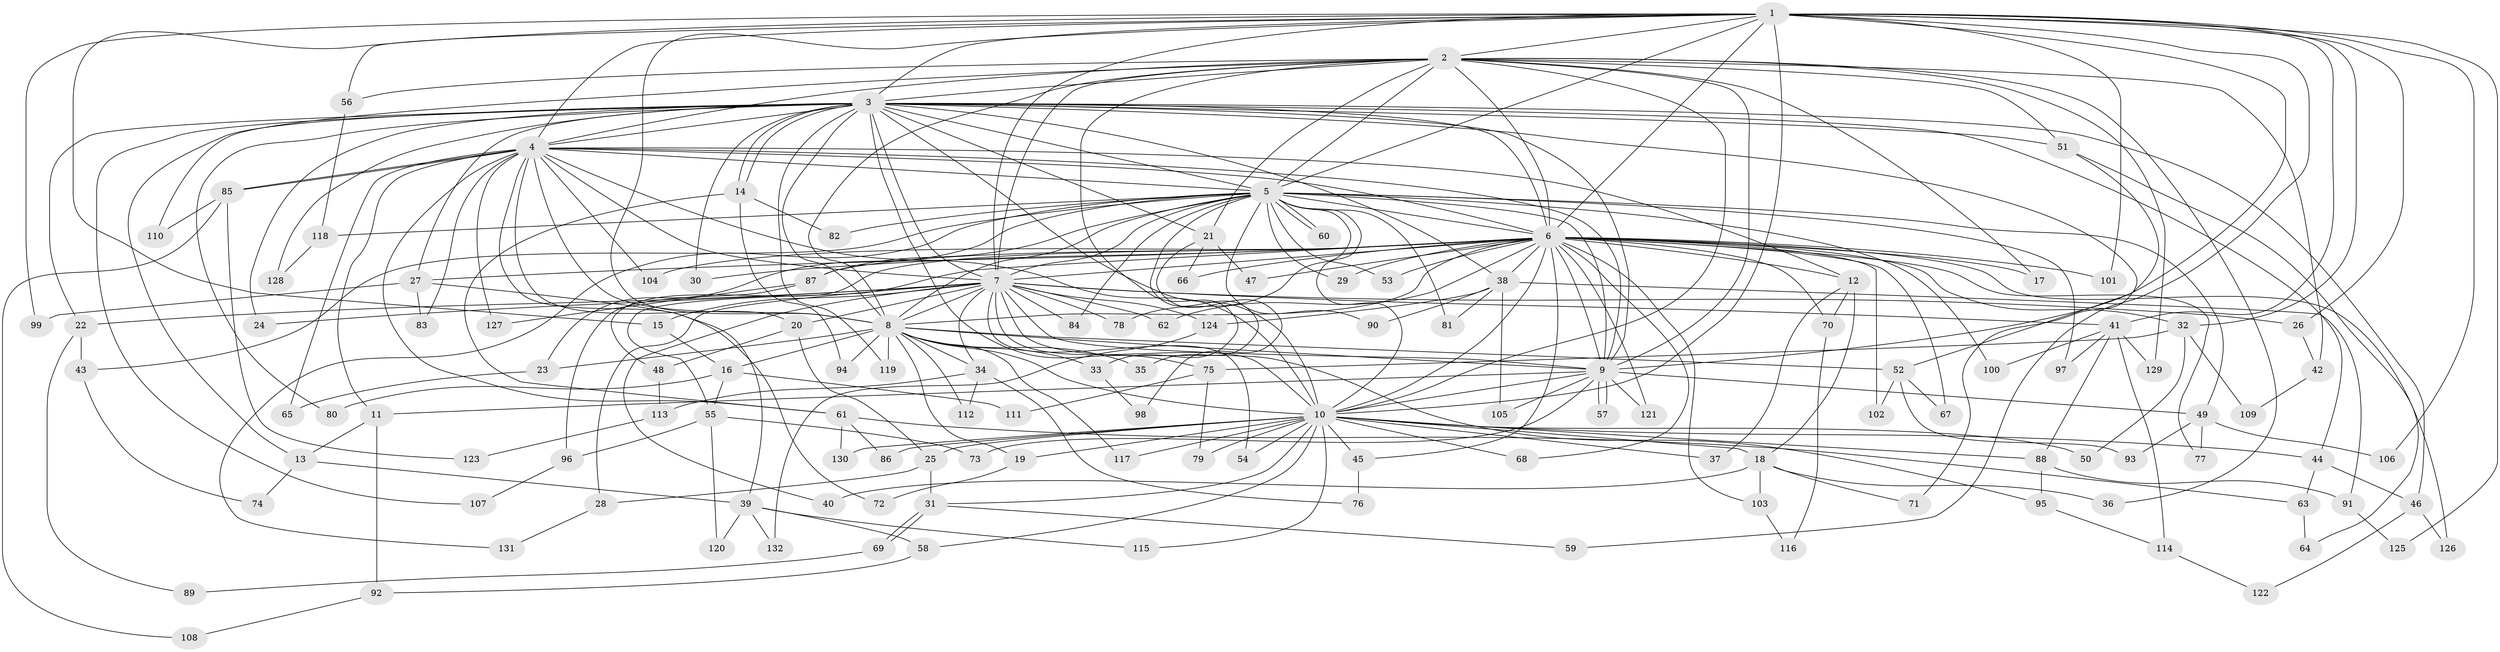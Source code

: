 // coarse degree distribution, {2: 0.2, 7: 0.1, 19: 0.05, 3: 0.025, 18: 0.025, 5: 0.175, 6: 0.075, 4: 0.175, 22: 0.025, 12: 0.05, 1: 0.05, 14: 0.025, 16: 0.025}
// Generated by graph-tools (version 1.1) at 2025/36/03/04/25 23:36:29]
// undirected, 132 vertices, 289 edges
graph export_dot {
  node [color=gray90,style=filled];
  1;
  2;
  3;
  4;
  5;
  6;
  7;
  8;
  9;
  10;
  11;
  12;
  13;
  14;
  15;
  16;
  17;
  18;
  19;
  20;
  21;
  22;
  23;
  24;
  25;
  26;
  27;
  28;
  29;
  30;
  31;
  32;
  33;
  34;
  35;
  36;
  37;
  38;
  39;
  40;
  41;
  42;
  43;
  44;
  45;
  46;
  47;
  48;
  49;
  50;
  51;
  52;
  53;
  54;
  55;
  56;
  57;
  58;
  59;
  60;
  61;
  62;
  63;
  64;
  65;
  66;
  67;
  68;
  69;
  70;
  71;
  72;
  73;
  74;
  75;
  76;
  77;
  78;
  79;
  80;
  81;
  82;
  83;
  84;
  85;
  86;
  87;
  88;
  89;
  90;
  91;
  92;
  93;
  94;
  95;
  96;
  97;
  98;
  99;
  100;
  101;
  102;
  103;
  104;
  105;
  106;
  107;
  108;
  109;
  110;
  111;
  112;
  113;
  114;
  115;
  116;
  117;
  118;
  119;
  120;
  121;
  122;
  123;
  124;
  125;
  126;
  127;
  128;
  129;
  130;
  131;
  132;
  1 -- 2;
  1 -- 3;
  1 -- 4;
  1 -- 5;
  1 -- 6;
  1 -- 7;
  1 -- 8;
  1 -- 9;
  1 -- 10;
  1 -- 15;
  1 -- 26;
  1 -- 32;
  1 -- 41;
  1 -- 56;
  1 -- 59;
  1 -- 99;
  1 -- 101;
  1 -- 106;
  1 -- 125;
  2 -- 3;
  2 -- 4;
  2 -- 5;
  2 -- 6;
  2 -- 7;
  2 -- 8;
  2 -- 9;
  2 -- 10;
  2 -- 17;
  2 -- 21;
  2 -- 33;
  2 -- 36;
  2 -- 42;
  2 -- 51;
  2 -- 56;
  2 -- 110;
  2 -- 129;
  3 -- 4;
  3 -- 5;
  3 -- 6;
  3 -- 7;
  3 -- 8;
  3 -- 9;
  3 -- 10;
  3 -- 13;
  3 -- 14;
  3 -- 14;
  3 -- 21;
  3 -- 22;
  3 -- 24;
  3 -- 27;
  3 -- 30;
  3 -- 38;
  3 -- 44;
  3 -- 46;
  3 -- 51;
  3 -- 71;
  3 -- 75;
  3 -- 80;
  3 -- 107;
  3 -- 119;
  3 -- 128;
  4 -- 5;
  4 -- 6;
  4 -- 7;
  4 -- 8;
  4 -- 9;
  4 -- 10;
  4 -- 11;
  4 -- 12;
  4 -- 20;
  4 -- 39;
  4 -- 61;
  4 -- 65;
  4 -- 83;
  4 -- 85;
  4 -- 85;
  4 -- 104;
  4 -- 127;
  5 -- 6;
  5 -- 7;
  5 -- 8;
  5 -- 9;
  5 -- 10;
  5 -- 23;
  5 -- 29;
  5 -- 35;
  5 -- 43;
  5 -- 49;
  5 -- 53;
  5 -- 60;
  5 -- 60;
  5 -- 78;
  5 -- 81;
  5 -- 82;
  5 -- 84;
  5 -- 87;
  5 -- 90;
  5 -- 97;
  5 -- 100;
  5 -- 118;
  5 -- 131;
  6 -- 7;
  6 -- 8;
  6 -- 9;
  6 -- 10;
  6 -- 12;
  6 -- 17;
  6 -- 27;
  6 -- 29;
  6 -- 30;
  6 -- 32;
  6 -- 38;
  6 -- 45;
  6 -- 47;
  6 -- 48;
  6 -- 53;
  6 -- 55;
  6 -- 62;
  6 -- 66;
  6 -- 67;
  6 -- 68;
  6 -- 70;
  6 -- 77;
  6 -- 87;
  6 -- 101;
  6 -- 102;
  6 -- 103;
  6 -- 104;
  6 -- 121;
  6 -- 126;
  7 -- 8;
  7 -- 9;
  7 -- 10;
  7 -- 15;
  7 -- 20;
  7 -- 22;
  7 -- 24;
  7 -- 26;
  7 -- 28;
  7 -- 34;
  7 -- 40;
  7 -- 41;
  7 -- 54;
  7 -- 62;
  7 -- 78;
  7 -- 84;
  7 -- 95;
  7 -- 124;
  8 -- 9;
  8 -- 10;
  8 -- 16;
  8 -- 19;
  8 -- 23;
  8 -- 33;
  8 -- 34;
  8 -- 35;
  8 -- 52;
  8 -- 94;
  8 -- 112;
  8 -- 117;
  8 -- 119;
  9 -- 10;
  9 -- 11;
  9 -- 49;
  9 -- 57;
  9 -- 57;
  9 -- 73;
  9 -- 105;
  9 -- 121;
  10 -- 18;
  10 -- 19;
  10 -- 25;
  10 -- 31;
  10 -- 37;
  10 -- 44;
  10 -- 45;
  10 -- 50;
  10 -- 54;
  10 -- 58;
  10 -- 68;
  10 -- 79;
  10 -- 86;
  10 -- 88;
  10 -- 115;
  10 -- 117;
  10 -- 130;
  11 -- 13;
  11 -- 92;
  12 -- 18;
  12 -- 37;
  12 -- 70;
  13 -- 39;
  13 -- 74;
  14 -- 61;
  14 -- 82;
  14 -- 94;
  15 -- 16;
  16 -- 55;
  16 -- 80;
  16 -- 111;
  18 -- 36;
  18 -- 40;
  18 -- 71;
  18 -- 103;
  19 -- 72;
  20 -- 25;
  20 -- 48;
  21 -- 47;
  21 -- 66;
  21 -- 98;
  22 -- 43;
  22 -- 89;
  23 -- 65;
  25 -- 28;
  25 -- 31;
  26 -- 42;
  27 -- 72;
  27 -- 83;
  27 -- 99;
  28 -- 131;
  31 -- 59;
  31 -- 69;
  31 -- 69;
  32 -- 50;
  32 -- 75;
  32 -- 109;
  33 -- 98;
  34 -- 76;
  34 -- 112;
  34 -- 113;
  38 -- 81;
  38 -- 90;
  38 -- 91;
  38 -- 105;
  38 -- 124;
  39 -- 58;
  39 -- 115;
  39 -- 120;
  39 -- 132;
  41 -- 88;
  41 -- 97;
  41 -- 100;
  41 -- 114;
  41 -- 129;
  42 -- 109;
  43 -- 74;
  44 -- 46;
  44 -- 63;
  45 -- 76;
  46 -- 122;
  46 -- 126;
  48 -- 113;
  49 -- 77;
  49 -- 93;
  49 -- 106;
  51 -- 52;
  51 -- 64;
  52 -- 67;
  52 -- 93;
  52 -- 102;
  55 -- 73;
  55 -- 96;
  55 -- 120;
  56 -- 118;
  58 -- 92;
  61 -- 63;
  61 -- 86;
  61 -- 130;
  63 -- 64;
  69 -- 89;
  70 -- 116;
  75 -- 79;
  75 -- 111;
  85 -- 108;
  85 -- 110;
  85 -- 123;
  87 -- 96;
  87 -- 127;
  88 -- 91;
  88 -- 95;
  91 -- 125;
  92 -- 108;
  95 -- 114;
  96 -- 107;
  103 -- 116;
  113 -- 123;
  114 -- 122;
  118 -- 128;
  124 -- 132;
}
